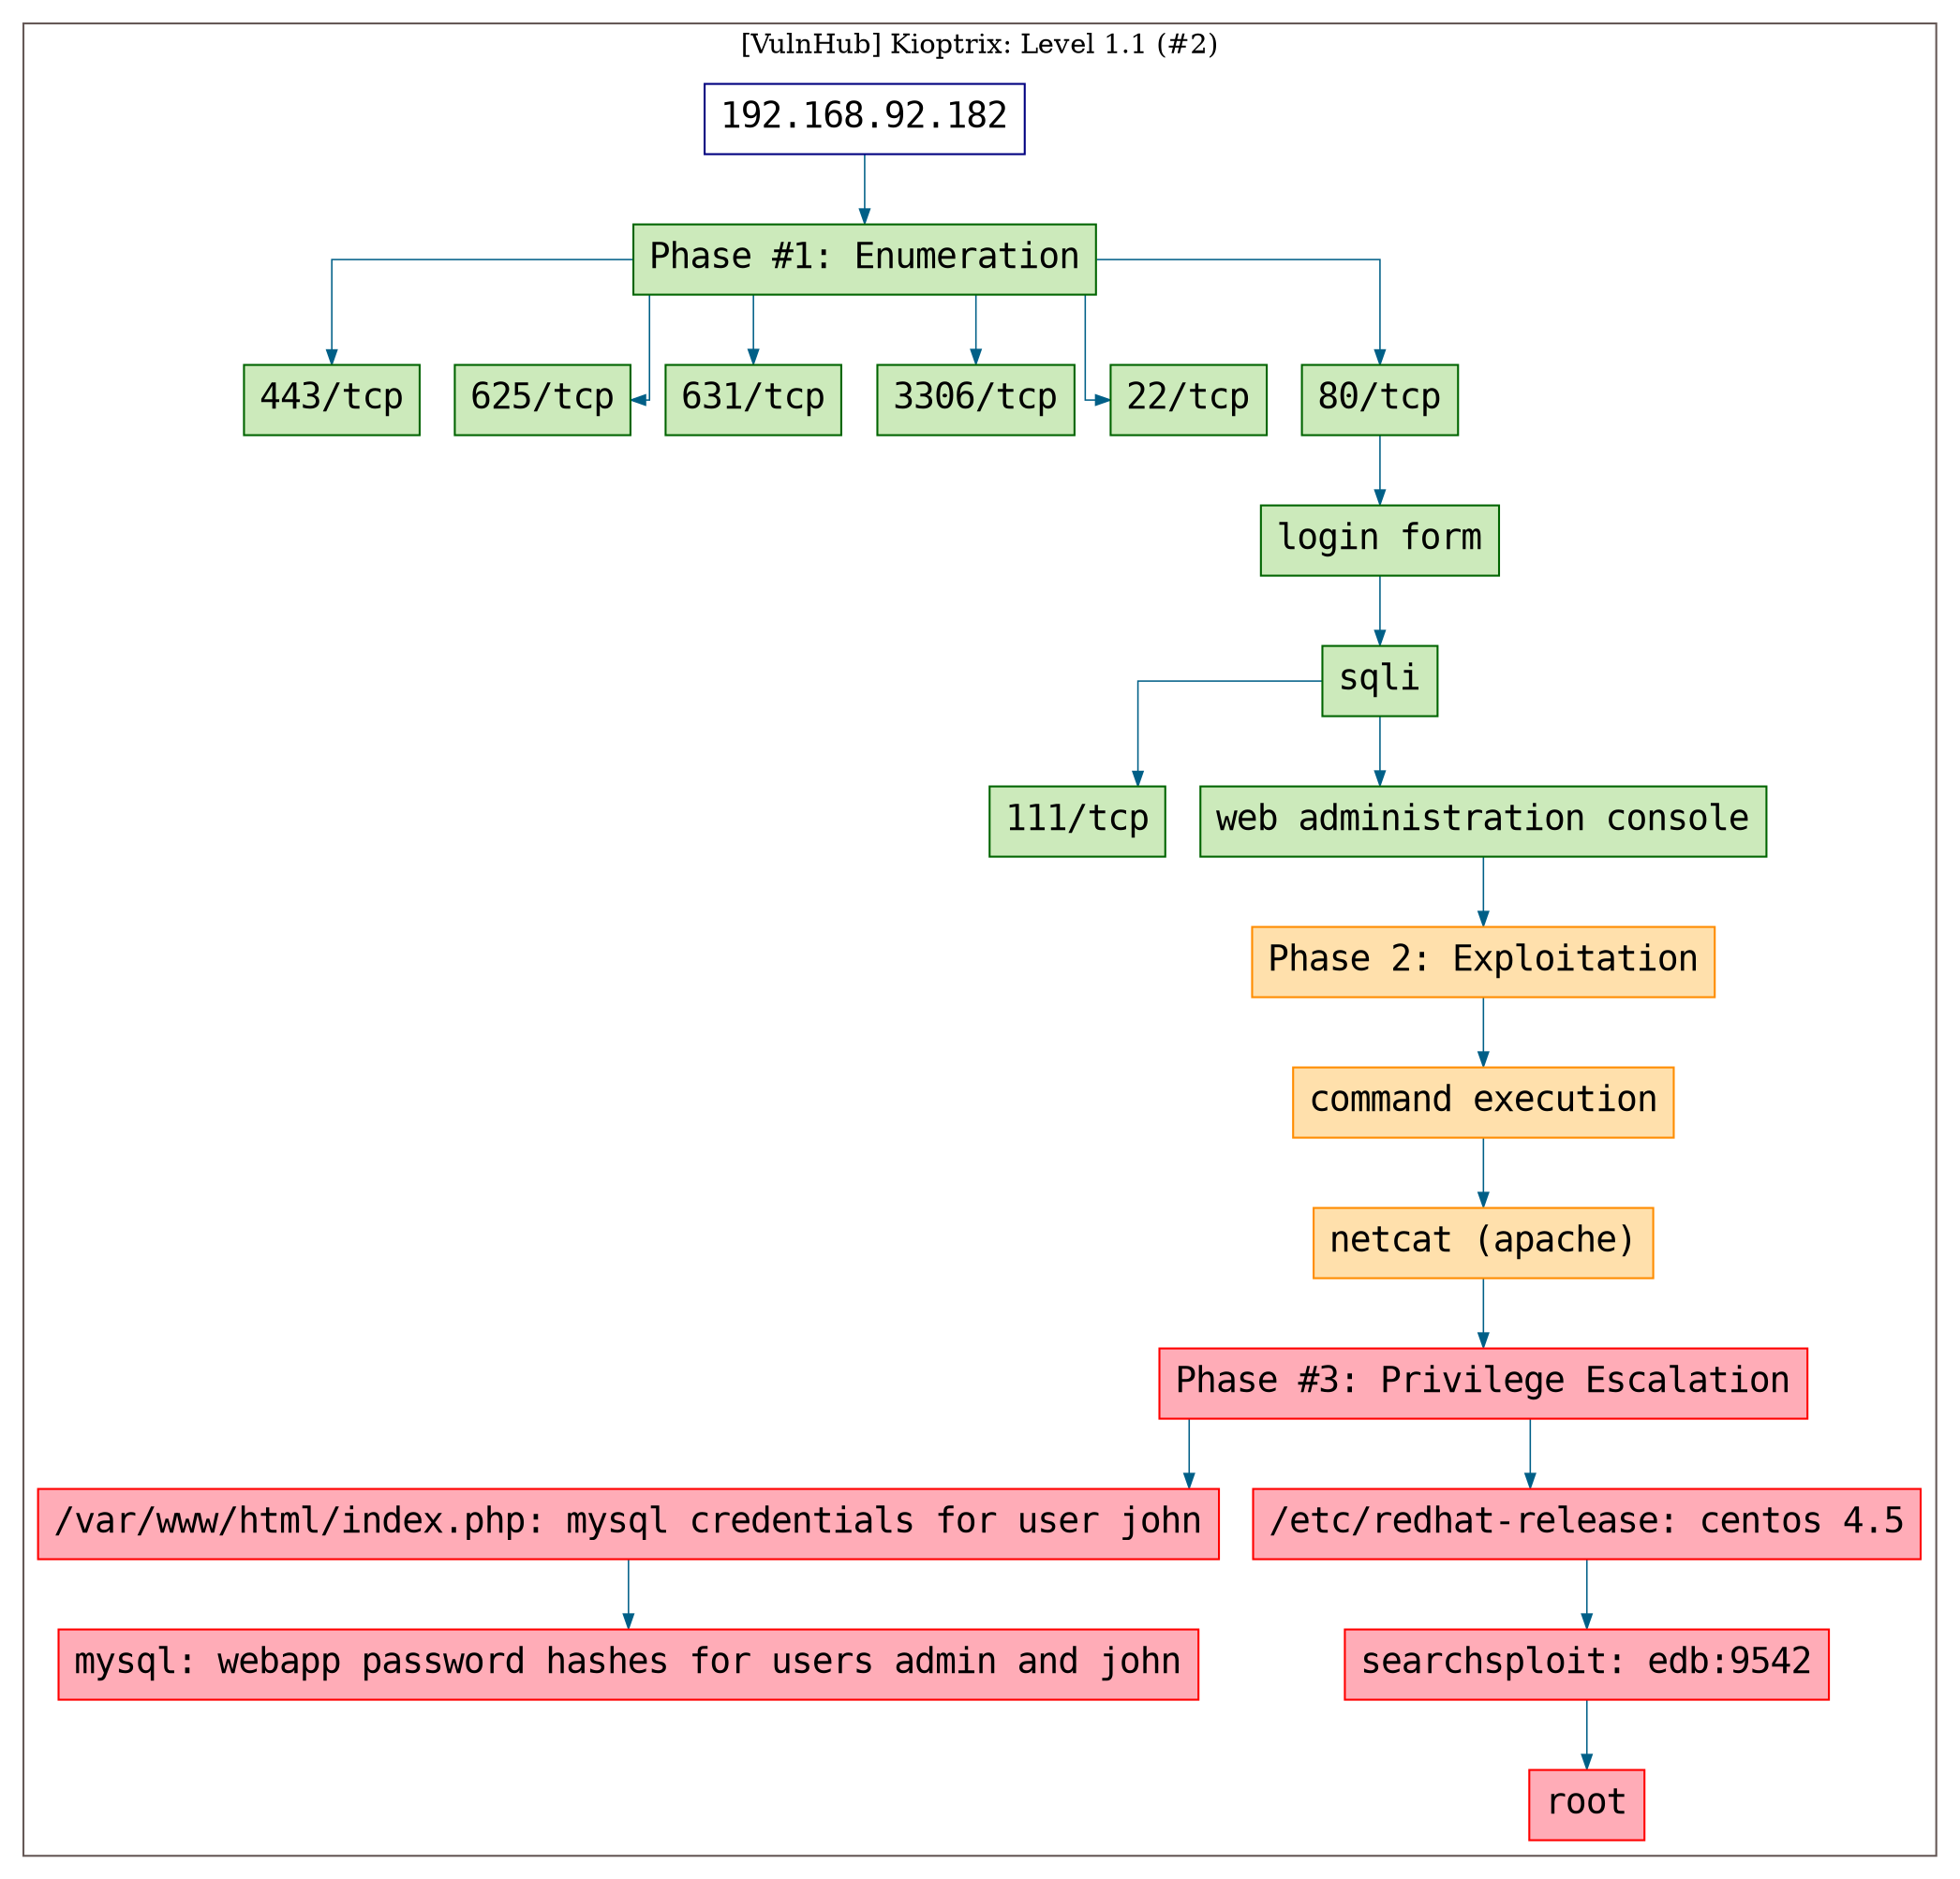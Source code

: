 digraph G {
  #rankdir=LR;
  nodesdictep=1.0; splines="ortho"; K=0.6; overlap=scale; fixedsize=true; resolution=72; bgcolor="#ffffff"; outputorder="edgesfirst";
  node [fontname="courier" fontsize=18 shape=box width=0.25 fillcolor="white" style="filled,solid"];
  edge [style=solid color="#005f87" penwidth=0.75 arrowsize=0.75];

  0[label="192.168.92.182" color="navyblue" fillcolor="#ffffff" tooltip="[VulnHub] Kioptrix: Level 1.1 (#2)"];
  10[label="Phase #3: Privilege Escalation" color="red" fillcolor="#ffacb7" tooltip="Phase #3:Privilege Escalation"];
  11[label="/var/www/html/index.php: mysql credentials for user john" color="red" fillcolor="#ffacb7" tooltip="Phase #3:Privilege Escalation"];
  12[label="mysql: webapp password hashes for users admin and john" color="red" fillcolor="#ffacb7" tooltip="Phase #3:Privilege Escalation"];
  13[label="/etc/redhat-release: centos 4.5" color="red" fillcolor="#ffacb7" tooltip="Phase #3:Privilege Escalation"];
  14[label="searchsploit: edb:9542" color="red" fillcolor="#ffacb7" tooltip="Phase #3:Privilege Escalation"];
  15[label="root" color="red" fillcolor="#ffacb7" tooltip="Phase #3:Privilege Escalation"];
  16[label="111/tcp" color="darkgreen" fillcolor="#cceabb" tooltip="Phase #1:Enumeration"];
  17[label="443/tcp" color="darkgreen" fillcolor="#cceabb" tooltip="Phase #1:Enumeration"];
  18[label="625/tcp" color="darkgreen" fillcolor="#cceabb" tooltip="Phase #1:Enumeration"];
  19[label="631/tcp" color="darkgreen" fillcolor="#cceabb" tooltip="Phase #1:Enumeration"];
  1[label="Phase #1: Enumeration" color="darkgreen" fillcolor="#cceabb" tooltip="Phase #1:Enumeration"];
  20[label="3306/tcp" color="darkgreen" fillcolor="#cceabb" tooltip="Phase #1:Enumeration"];
  2[label="22/tcp" color="darkgreen" fillcolor="#cceabb" tooltip="Phase #1:Enumeration"];
  3[label="80/tcp" color="darkgreen" fillcolor="#cceabb" tooltip="Phase #1:Enumeration"];
  4[label="login form" color="darkgreen" fillcolor="#cceabb" tooltip="Phase #1:Enumeration"];
  5[label="sqli" color="darkgreen" fillcolor="#cceabb" tooltip="Phase #1:Enumeration"];
  6[label="web administration console" color="darkgreen" fillcolor="#cceabb" tooltip="Phase #1:Enumeration"];
  7[label="Phase 2: Exploitation" color="darkorange" fillcolor="#ffe0ac" tooltip="Phase #2:Exploitation"];
  8[label="command execution" color="darkorange" fillcolor="#ffe0ac" tooltip="Phase #2:Exploitation"];
  9[label="netcat (apache)" color="darkorange" fillcolor="#ffe0ac" tooltip="Phase #2:Exploitation"];

  subgraph cluster_0 {
    node [style="filled,solid"];
    label = "[VulnHub] Kioptrix: Level 1.1 (#2)";
    color = "#665957";
    0 -> 1 [color="#005f87"];
    1 -> 17 [color="#005f87"];
    1 -> 18 [color="#005f87"];
    1 -> 19 [color="#005f87"];
    1 -> 2 [color="#005f87"];
    1 -> 20 [color="#005f87"];
    1 -> 3 [color="#005f87"];
    10 -> 11 [color="#005f87"];
    10 -> 13 [color="#005f87"];
    11 -> 12 [color="#005f87"];
    13 -> 14 [color="#005f87"];
    14 -> 15 [color="#005f87"];
    3 -> 4 [color="#005f87"];
    4 -> 5 [color="#005f87"];
    5 -> 16 [color="#005f87"];
    5 -> 6 [color="#005f87"];
    6 -> 7 [color="#005f87"];
    7 -> 8 [color="#005f87"];
    8 -> 9 [color="#005f87"];
    9 -> 10 [color="#005f87"];
  }
}
